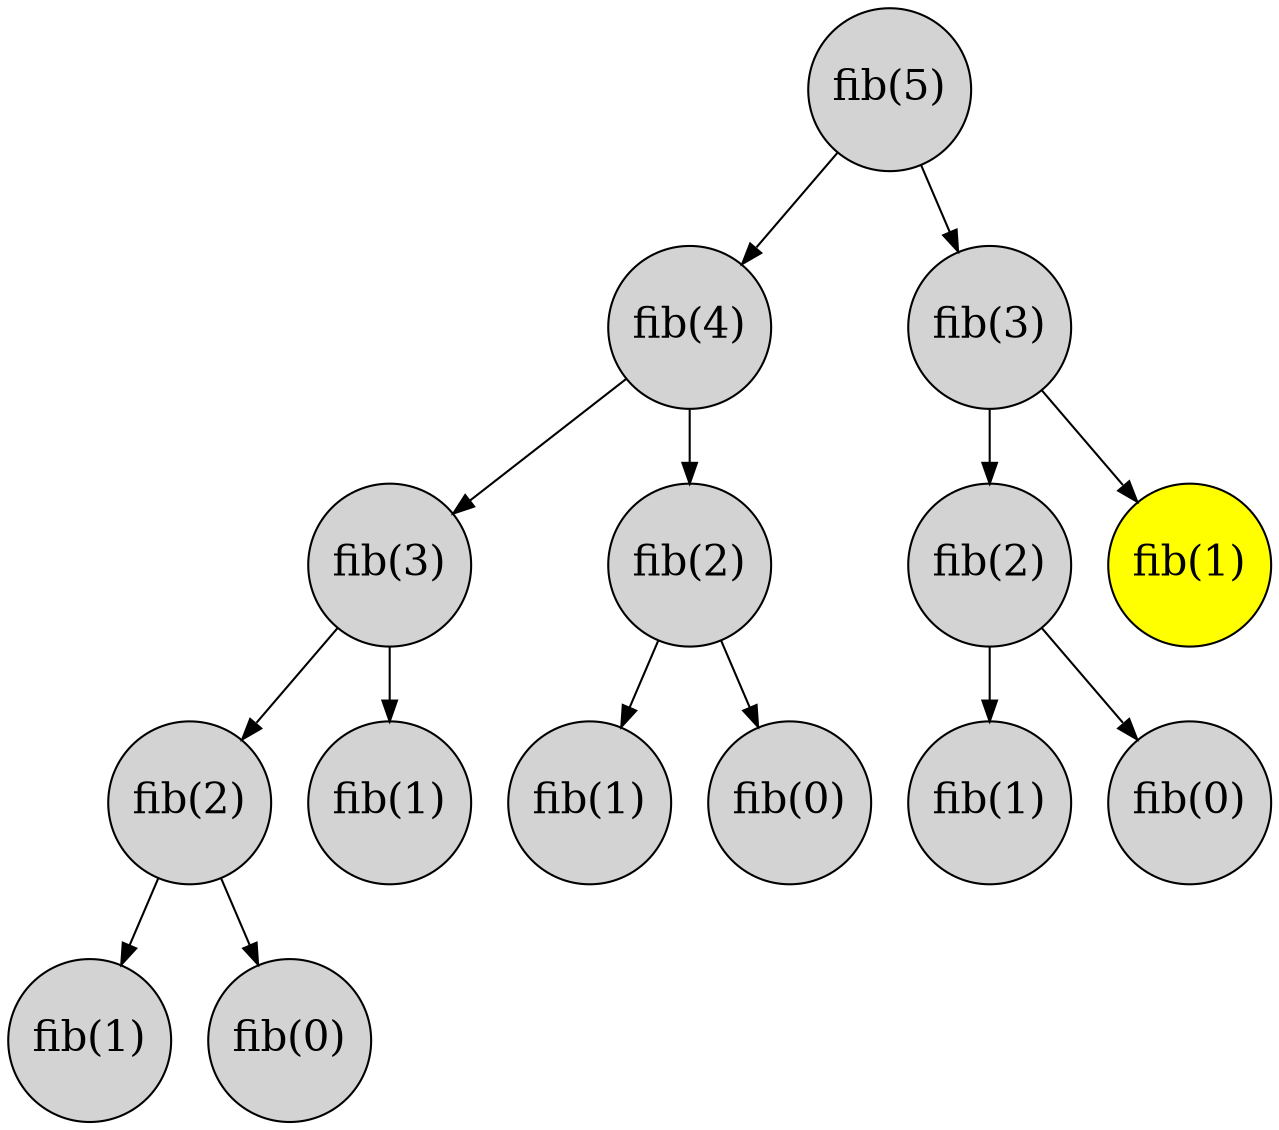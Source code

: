 digraph G {
  graph [dpi=300];
  node [shape=circle, width=1.0, height=1.0, fontsize=20];
  node0 [label="fib(5)", style=filled, fillcolor=lightgray];
  node1 [label="fib(4)", style=filled, fillcolor=lightgray];
  node0 -> node1;
  node2 [label="fib(3)", style=filled, fillcolor=lightgray];
  node1 -> node2;
  node3 [label="fib(2)", style=filled, fillcolor=lightgray];
  node2 -> node3;
  node4 [label="fib(1)", style=filled, fillcolor=lightgray];
  node3 -> node4;
  node5 [label="fib(0)", style=filled, fillcolor=lightgray];
  node3 -> node5;
  node6 [label="fib(1)", style=filled, fillcolor=lightgray];
  node2 -> node6;
  node7 [label="fib(2)", style=filled, fillcolor=lightgray];
  node1 -> node7;
  node8 [label="fib(1)", style=filled, fillcolor=lightgray];
  node7 -> node8;
  node9 [label="fib(0)", style=filled, fillcolor=lightgray];
  node7 -> node9;
  node10 [label="fib(3)", style=filled, fillcolor=lightgray];
  node0 -> node10;
  node11 [label="fib(2)", style=filled, fillcolor=lightgray];
  node10 -> node11;
  node12 [label="fib(1)", style=filled, fillcolor=lightgray];
  node11 -> node12;
  node13 [label="fib(0)", style=filled, fillcolor=lightgray];
  node11 -> node13;
  node14 [label="fib(1)", style=filled, fillcolor=yellow];
  node10 -> node14;
}
